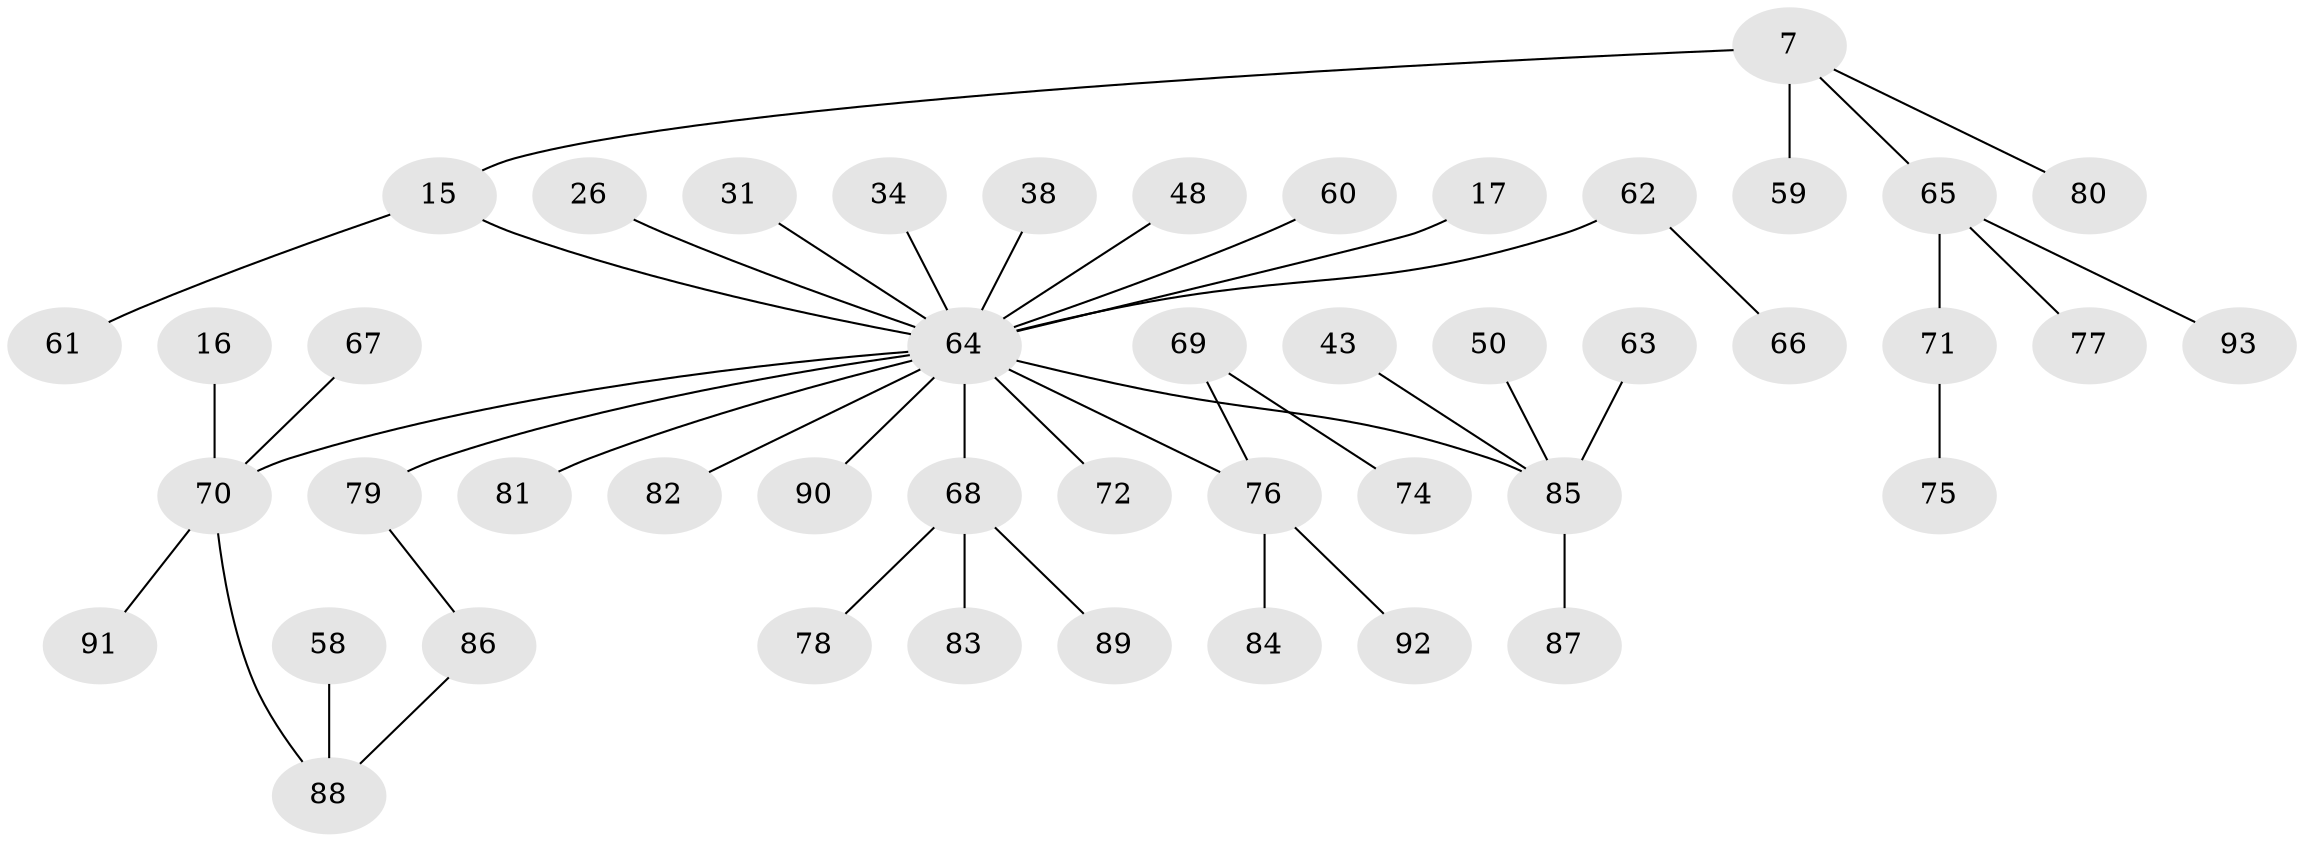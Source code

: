 // original degree distribution, {3: 0.13978494623655913, 9: 0.010752688172043012, 5: 0.053763440860215055, 7: 0.010752688172043012, 2: 0.23655913978494625, 6: 0.010752688172043012, 4: 0.06451612903225806, 1: 0.4731182795698925}
// Generated by graph-tools (version 1.1) at 2025/42/03/09/25 04:42:59]
// undirected, 46 vertices, 46 edges
graph export_dot {
graph [start="1"]
  node [color=gray90,style=filled];
  7;
  15 [super="+1+8"];
  16;
  17;
  26;
  31;
  34;
  38;
  43;
  48;
  50;
  58;
  59;
  60 [super="+27"];
  61 [super="+40"];
  62 [super="+44+35"];
  63;
  64 [super="+5+10+6"];
  65 [super="+53"];
  66;
  67;
  68 [super="+37"];
  69;
  70 [super="+25+54+14"];
  71;
  72 [super="+23+29"];
  74;
  75;
  76 [super="+73"];
  77;
  78;
  79;
  80 [super="+24"];
  81;
  82 [super="+45+51"];
  83;
  84;
  85 [super="+18+47+56"];
  86;
  87;
  88 [super="+57"];
  89;
  90;
  91 [super="+32+55"];
  92;
  93;
  7 -- 59;
  7 -- 15 [weight=2];
  7 -- 80;
  7 -- 65;
  15 -- 64;
  15 -- 61;
  16 -- 70;
  17 -- 64;
  26 -- 64;
  31 -- 64;
  34 -- 64;
  38 -- 64;
  43 -- 85;
  48 -- 64;
  50 -- 85;
  58 -- 88;
  60 -- 64;
  62 -- 64 [weight=2];
  62 -- 66;
  63 -- 85;
  64 -- 76 [weight=2];
  64 -- 90;
  64 -- 79;
  64 -- 81;
  64 -- 72;
  64 -- 85 [weight=2];
  64 -- 70 [weight=3];
  64 -- 68;
  64 -- 82;
  65 -- 71;
  65 -- 77;
  65 -- 93;
  67 -- 70;
  68 -- 78;
  68 -- 83;
  68 -- 89;
  69 -- 74;
  69 -- 76;
  70 -- 91;
  70 -- 88;
  71 -- 75;
  76 -- 84;
  76 -- 92;
  79 -- 86;
  85 -- 87;
  86 -- 88;
}
